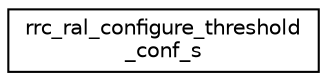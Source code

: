 digraph "Graphical Class Hierarchy"
{
 // LATEX_PDF_SIZE
  edge [fontname="Helvetica",fontsize="10",labelfontname="Helvetica",labelfontsize="10"];
  node [fontname="Helvetica",fontsize="10",shape=record];
  rankdir="LR";
  Node0 [label="rrc_ral_configure_threshold\l_conf_s",height=0.2,width=0.4,color="black", fillcolor="white", style="filled",URL="$structrrc__ral__configure__threshold__conf__s.html",tooltip=" "];
}
